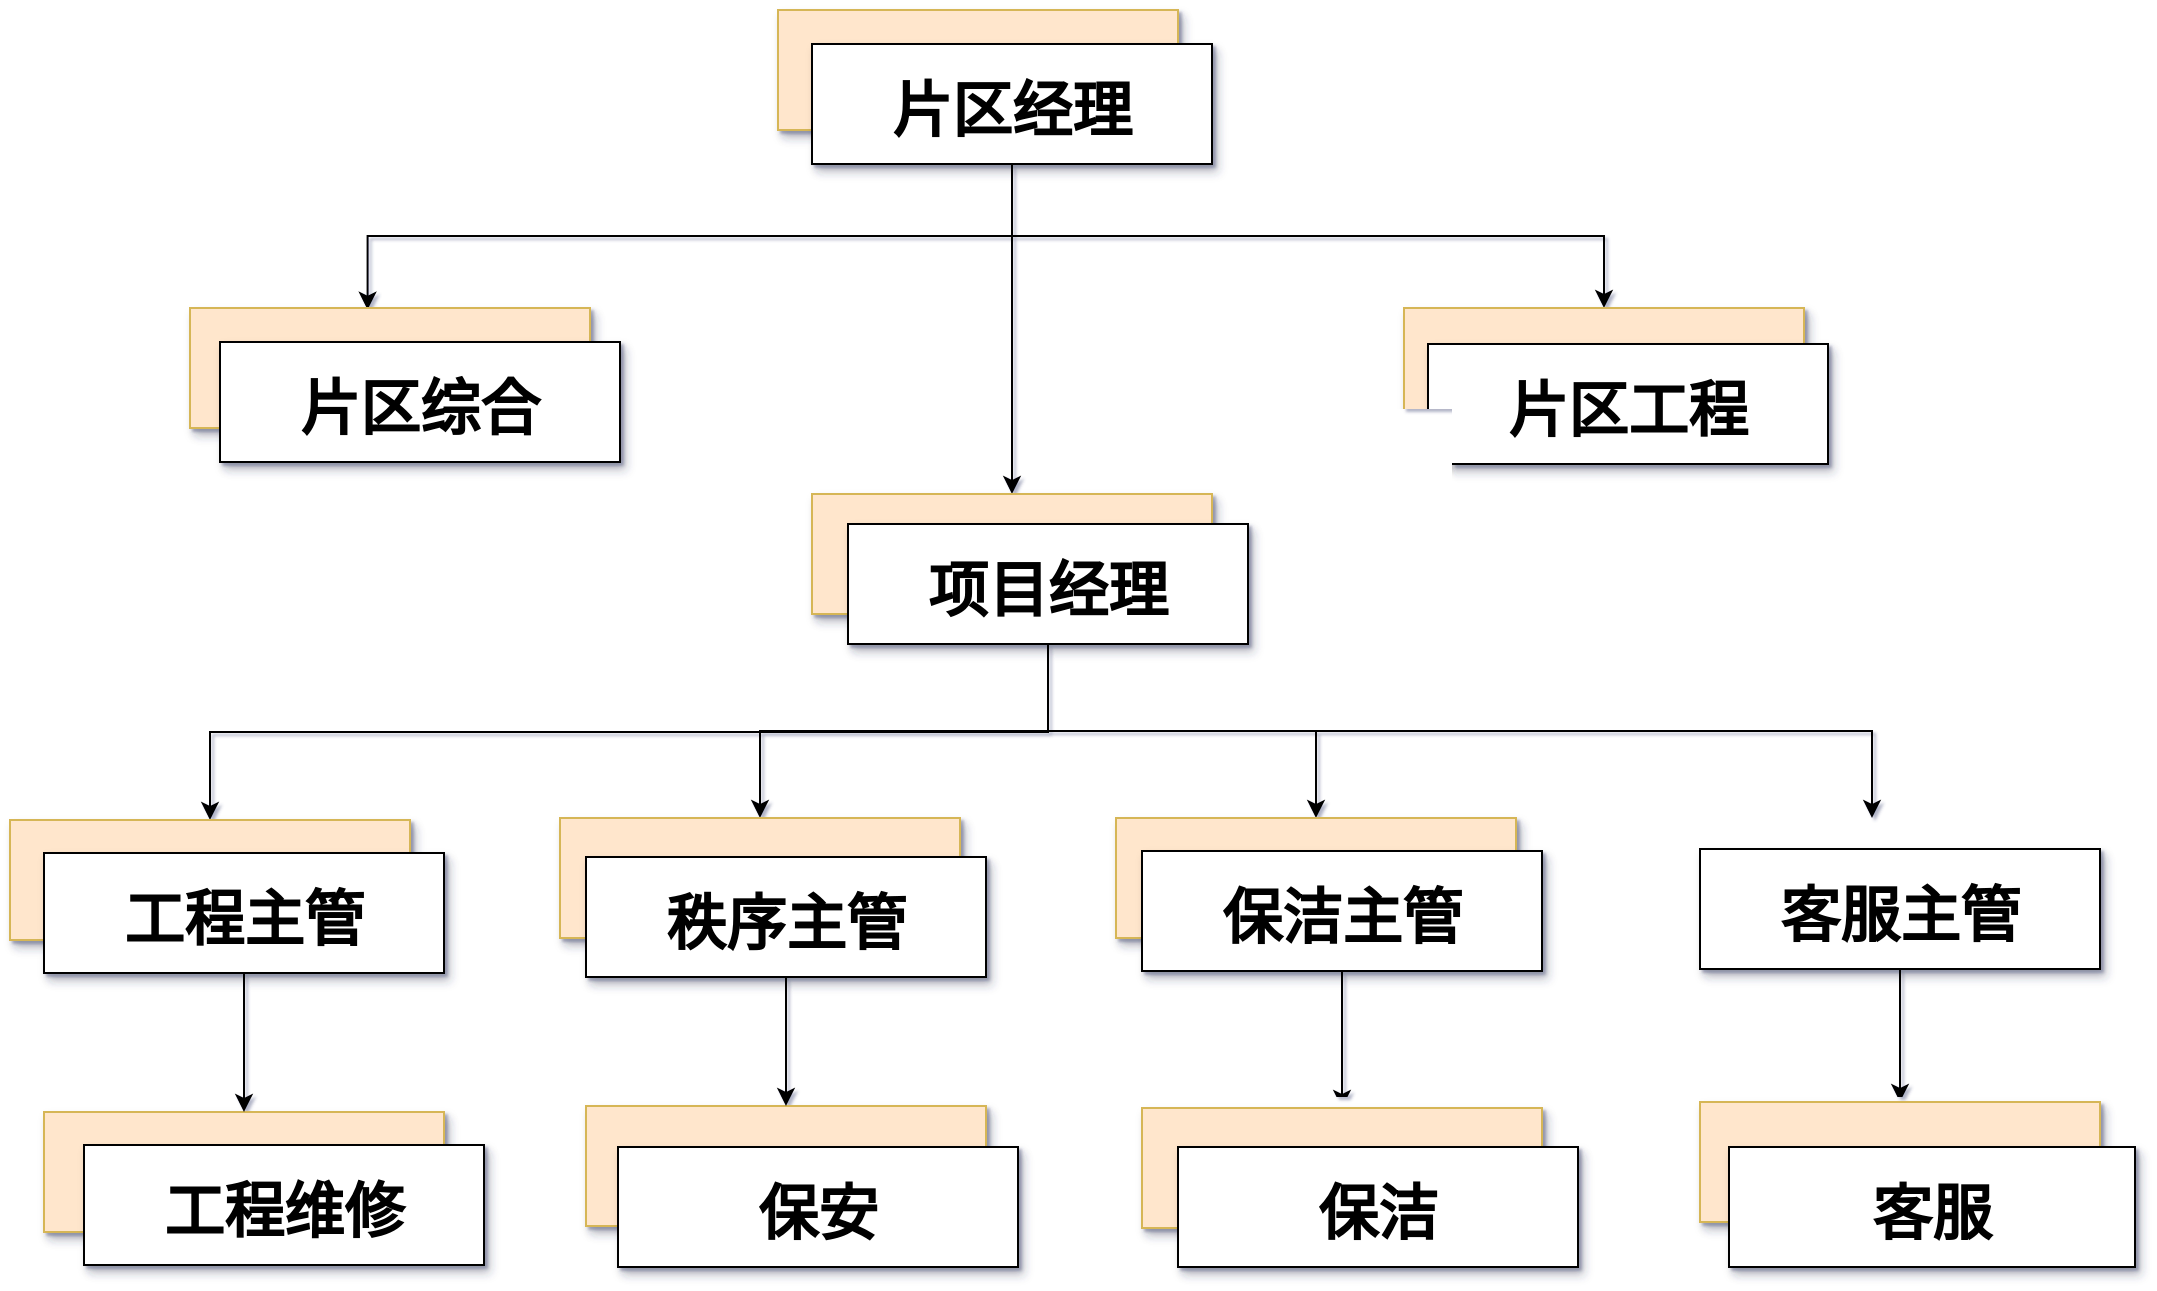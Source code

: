 <mxfile version="22.1.11" type="github" pages="2">
  <diagram name="Page-1" id="97916047-d0de-89f5-080d-49f4d83e522f">
    <mxGraphModel dx="1434" dy="738" grid="0" gridSize="10" guides="1" tooltips="1" connect="1" arrows="1" fold="1" page="1" pageScale="1.5" pageWidth="1169" pageHeight="827" background="#ffffff" math="0" shadow="1">
      <root>
        <mxCell id="0" />
        <mxCell id="1" parent="0" />
        <mxCell id="2" value="" style="rounded=0;strokeColor=#d6b656;shadow=1;fontStyle=1;fontSize=30;labelBackgroundColor=none;fillColor=#FFE6CC;" parent="1" vertex="1">
          <mxGeometry x="725" y="233" width="200" height="60" as="geometry" />
        </mxCell>
        <mxCell id="IJZoDPEaOoHRBBa0FbE8-43" style="edgeStyle=orthogonalEdgeStyle;rounded=0;orthogonalLoop=1;jettySize=auto;html=1;entryX=0.444;entryY=0.014;entryDx=0;entryDy=0;entryPerimeter=0;exitX=0.5;exitY=1;exitDx=0;exitDy=0;" parent="1" source="kt3ZQcMGdOJi0cYxaDXy-24" target="kt3ZQcMGdOJi0cYxaDXy-25" edge="1">
          <mxGeometry relative="1" as="geometry" />
        </mxCell>
        <mxCell id="IJZoDPEaOoHRBBa0FbE8-44" style="edgeStyle=orthogonalEdgeStyle;rounded=0;orthogonalLoop=1;jettySize=auto;html=1;exitX=0.5;exitY=1;exitDx=0;exitDy=0;entryX=0.5;entryY=0;entryDx=0;entryDy=0;" parent="1" source="kt3ZQcMGdOJi0cYxaDXy-24" target="kt3ZQcMGdOJi0cYxaDXy-29" edge="1">
          <mxGeometry relative="1" as="geometry" />
        </mxCell>
        <mxCell id="IJZoDPEaOoHRBBa0FbE8-45" style="edgeStyle=orthogonalEdgeStyle;rounded=0;orthogonalLoop=1;jettySize=auto;html=1;" parent="1" source="kt3ZQcMGdOJi0cYxaDXy-24" target="kt3ZQcMGdOJi0cYxaDXy-27" edge="1">
          <mxGeometry relative="1" as="geometry" />
        </mxCell>
        <mxCell id="kt3ZQcMGdOJi0cYxaDXy-24" value="片区经理" style="rounded=0;shadow=1;fontStyle=1;fontSize=30;labelBackgroundColor=none;" parent="1" vertex="1">
          <mxGeometry x="742" y="250" width="200" height="60" as="geometry" />
        </mxCell>
        <mxCell id="kt3ZQcMGdOJi0cYxaDXy-25" value="" style="rounded=0;strokeColor=#d6b656;shadow=1;fontStyle=1;fontSize=30;labelBackgroundColor=none;fillColor=#FFE6CC;" parent="1" vertex="1">
          <mxGeometry x="431" y="382" width="200" height="60" as="geometry" />
        </mxCell>
        <mxCell id="kt3ZQcMGdOJi0cYxaDXy-26" value="片区综合" style="rounded=0;shadow=1;fontStyle=1;fontSize=30;labelBackgroundColor=none;" parent="1" vertex="1">
          <mxGeometry x="446" y="399" width="200" height="60" as="geometry" />
        </mxCell>
        <mxCell id="kt3ZQcMGdOJi0cYxaDXy-27" value="" style="rounded=0;strokeColor=#d6b656;shadow=1;fontStyle=1;fontSize=30;labelBackgroundColor=none;fillColor=#FFE6CC;" parent="1" vertex="1">
          <mxGeometry x="742" y="475" width="200" height="60" as="geometry" />
        </mxCell>
        <mxCell id="IJZoDPEaOoHRBBa0FbE8-46" style="edgeStyle=orthogonalEdgeStyle;rounded=0;orthogonalLoop=1;jettySize=auto;html=1;exitX=0.5;exitY=1;exitDx=0;exitDy=0;" parent="1" source="kt3ZQcMGdOJi0cYxaDXy-28" target="kt3ZQcMGdOJi0cYxaDXy-31" edge="1">
          <mxGeometry relative="1" as="geometry" />
        </mxCell>
        <mxCell id="IJZoDPEaOoHRBBa0FbE8-47" style="edgeStyle=orthogonalEdgeStyle;rounded=0;orthogonalLoop=1;jettySize=auto;html=1;" parent="1" source="kt3ZQcMGdOJi0cYxaDXy-28" target="kt3ZQcMGdOJi0cYxaDXy-32" edge="1">
          <mxGeometry relative="1" as="geometry" />
        </mxCell>
        <mxCell id="IJZoDPEaOoHRBBa0FbE8-48" style="edgeStyle=orthogonalEdgeStyle;rounded=0;orthogonalLoop=1;jettySize=auto;html=1;" parent="1" source="kt3ZQcMGdOJi0cYxaDXy-28" target="kt3ZQcMGdOJi0cYxaDXy-33" edge="1">
          <mxGeometry relative="1" as="geometry" />
        </mxCell>
        <mxCell id="IJZoDPEaOoHRBBa0FbE8-49" style="edgeStyle=orthogonalEdgeStyle;rounded=0;orthogonalLoop=1;jettySize=auto;html=1;entryX=0.5;entryY=0;entryDx=0;entryDy=0;exitX=0.5;exitY=1;exitDx=0;exitDy=0;" parent="1" source="kt3ZQcMGdOJi0cYxaDXy-28" target="kt3ZQcMGdOJi0cYxaDXy-34" edge="1">
          <mxGeometry relative="1" as="geometry" />
        </mxCell>
        <mxCell id="kt3ZQcMGdOJi0cYxaDXy-28" value="项目经理" style="rounded=0;shadow=1;fontStyle=1;fontSize=30;labelBackgroundColor=none;" parent="1" vertex="1">
          <mxGeometry x="760" y="490" width="200" height="60" as="geometry" />
        </mxCell>
        <mxCell id="kt3ZQcMGdOJi0cYxaDXy-29" value="" style="rounded=0;strokeColor=#d6b656;shadow=1;fontStyle=1;fontSize=30;labelBackgroundColor=none;fillColor=#FFE6CC;" parent="1" vertex="1">
          <mxGeometry x="1038" y="382" width="200" height="60" as="geometry" />
        </mxCell>
        <mxCell id="kt3ZQcMGdOJi0cYxaDXy-30" value="片区工程" style="rounded=0;shadow=1;fontStyle=1;fontSize=30;labelBackgroundColor=none;" parent="1" vertex="1">
          <mxGeometry x="1050" y="400" width="200" height="60" as="geometry" />
        </mxCell>
        <mxCell id="kt3ZQcMGdOJi0cYxaDXy-31" value="" style="rounded=0;strokeColor=#d6b656;shadow=1;fontStyle=1;fontSize=30;labelBackgroundColor=none;fillColor=#FFE6CC;" parent="1" vertex="1">
          <mxGeometry x="341" y="638" width="200" height="60" as="geometry" />
        </mxCell>
        <mxCell id="kt3ZQcMGdOJi0cYxaDXy-32" value="" style="rounded=0;strokeColor=#d6b656;shadow=1;fontStyle=1;fontSize=30;labelBackgroundColor=none;fillColor=#FFE6CC;" parent="1" vertex="1">
          <mxGeometry x="616" y="637" width="200" height="60" as="geometry" />
        </mxCell>
        <mxCell id="kt3ZQcMGdOJi0cYxaDXy-33" value="" style="rounded=0;strokeColor=#d6b656;shadow=1;fontStyle=1;fontSize=30;labelBackgroundColor=none;fillColor=#FFE6CC;" parent="1" vertex="1">
          <mxGeometry x="894" y="637" width="200" height="60" as="geometry" />
        </mxCell>
        <mxCell id="kt3ZQcMGdOJi0cYxaDXy-34" value="" style="rounded=0;strokeColor=#d6b656;shadow=1;fontStyle=1;fontSize=30;labelBackgroundColor=none;fillColor=#FFE6CC;" parent="1" vertex="1">
          <mxGeometry x="1172" y="637" width="200" height="60" as="geometry" />
        </mxCell>
        <mxCell id="kt3ZQcMGdOJi0cYxaDXy-35" value="" style="rounded=0;strokeColor=#d6b656;shadow=1;fontStyle=1;fontSize=30;labelBackgroundColor=none;fillColor=#FFE6CC;" parent="1" vertex="1">
          <mxGeometry x="358" y="784" width="200" height="60" as="geometry" />
        </mxCell>
        <mxCell id="kt3ZQcMGdOJi0cYxaDXy-36" value="" style="rounded=0;strokeColor=#d6b656;shadow=1;fontStyle=1;fontSize=30;labelBackgroundColor=none;fillColor=#FFE6CC;" parent="1" vertex="1">
          <mxGeometry x="629" y="781" width="200" height="60" as="geometry" />
        </mxCell>
        <mxCell id="IJZoDPEaOoHRBBa0FbE8-24" value="" style="rounded=0;strokeColor=#d6b656;shadow=1;fontStyle=1;fontSize=30;labelBackgroundColor=none;fillColor=#FFE6CC;" parent="1" vertex="1">
          <mxGeometry x="907" y="782" width="200" height="60" as="geometry" />
        </mxCell>
        <mxCell id="IJZoDPEaOoHRBBa0FbE8-25" value="" style="rounded=0;strokeColor=#d6b656;shadow=1;fontStyle=1;fontSize=30;labelBackgroundColor=none;fillColor=#FFE6CC;" parent="1" vertex="1">
          <mxGeometry x="1186" y="779" width="200" height="60" as="geometry" />
        </mxCell>
        <mxCell id="IJZoDPEaOoHRBBa0FbE8-50" style="edgeStyle=orthogonalEdgeStyle;rounded=0;orthogonalLoop=1;jettySize=auto;html=1;exitX=0.5;exitY=1;exitDx=0;exitDy=0;" parent="1" source="IJZoDPEaOoHRBBa0FbE8-26" target="kt3ZQcMGdOJi0cYxaDXy-35" edge="1">
          <mxGeometry relative="1" as="geometry" />
        </mxCell>
        <mxCell id="IJZoDPEaOoHRBBa0FbE8-26" value="工程主管" style="rounded=0;shadow=1;fontStyle=1;fontSize=30;labelBackgroundColor=none;" parent="1" vertex="1">
          <mxGeometry x="358" y="654.5" width="200" height="60" as="geometry" />
        </mxCell>
        <mxCell id="IJZoDPEaOoHRBBa0FbE8-51" style="edgeStyle=orthogonalEdgeStyle;rounded=0;orthogonalLoop=1;jettySize=auto;html=1;exitX=0.5;exitY=1;exitDx=0;exitDy=0;" parent="1" source="IJZoDPEaOoHRBBa0FbE8-27" target="kt3ZQcMGdOJi0cYxaDXy-36" edge="1">
          <mxGeometry relative="1" as="geometry" />
        </mxCell>
        <mxCell id="IJZoDPEaOoHRBBa0FbE8-27" value="秩序主管" style="rounded=0;shadow=1;fontStyle=1;fontSize=30;labelBackgroundColor=none;" parent="1" vertex="1">
          <mxGeometry x="629" y="656.5" width="200" height="60" as="geometry" />
        </mxCell>
        <mxCell id="IJZoDPEaOoHRBBa0FbE8-52" style="edgeStyle=orthogonalEdgeStyle;rounded=0;orthogonalLoop=1;jettySize=auto;html=1;exitX=0.5;exitY=1;exitDx=0;exitDy=0;" parent="1" source="IJZoDPEaOoHRBBa0FbE8-28" target="IJZoDPEaOoHRBBa0FbE8-24" edge="1">
          <mxGeometry relative="1" as="geometry" />
        </mxCell>
        <mxCell id="IJZoDPEaOoHRBBa0FbE8-28" value="保洁主管" style="rounded=0;shadow=1;fontStyle=1;fontSize=30;labelBackgroundColor=none;" parent="1" vertex="1">
          <mxGeometry x="907" y="653.5" width="200" height="60" as="geometry" />
        </mxCell>
        <mxCell id="IJZoDPEaOoHRBBa0FbE8-53" style="edgeStyle=orthogonalEdgeStyle;rounded=0;orthogonalLoop=1;jettySize=auto;html=1;exitX=0.5;exitY=1;exitDx=0;exitDy=0;entryX=0.5;entryY=0;entryDx=0;entryDy=0;" parent="1" source="IJZoDPEaOoHRBBa0FbE8-29" target="IJZoDPEaOoHRBBa0FbE8-25" edge="1">
          <mxGeometry relative="1" as="geometry" />
        </mxCell>
        <mxCell id="IJZoDPEaOoHRBBa0FbE8-29" value="客服主管" style="rounded=0;shadow=1;fontStyle=1;fontSize=30;labelBackgroundColor=none;" parent="1" vertex="1">
          <mxGeometry x="1186" y="652.5" width="200" height="60" as="geometry" />
        </mxCell>
        <mxCell id="IJZoDPEaOoHRBBa0FbE8-30" value="工程维修" style="rounded=0;shadow=1;fontStyle=1;fontSize=30;labelBackgroundColor=none;" parent="1" vertex="1">
          <mxGeometry x="378" y="800.5" width="200" height="60" as="geometry" />
        </mxCell>
        <mxCell id="IJZoDPEaOoHRBBa0FbE8-31" value="保安" style="rounded=0;shadow=1;fontStyle=1;fontSize=30;labelBackgroundColor=none;" parent="1" vertex="1">
          <mxGeometry x="645" y="801.5" width="200" height="60" as="geometry" />
        </mxCell>
        <mxCell id="IJZoDPEaOoHRBBa0FbE8-32" value="保洁" style="rounded=0;shadow=1;fontStyle=1;fontSize=30;labelBackgroundColor=none;" parent="1" vertex="1">
          <mxGeometry x="925" y="801.5" width="200" height="60" as="geometry" />
        </mxCell>
        <mxCell id="IJZoDPEaOoHRBBa0FbE8-33" value="客服" style="rounded=0;shadow=1;fontStyle=1;fontSize=30;labelBackgroundColor=none;" parent="1" vertex="1">
          <mxGeometry x="1200.5" y="801.5" width="203" height="60" as="geometry" />
        </mxCell>
      </root>
    </mxGraphModel>
  </diagram>
  <diagram name="Copy of Page-1" id="z8UtMfipIinEfuoaJy0E">
    <mxGraphModel dx="2390" dy="1230" grid="0" gridSize="10" guides="1" tooltips="1" connect="1" arrows="1" fold="1" page="1" pageScale="1.5" pageWidth="1169" pageHeight="827" background="#ffffff" math="0" shadow="1">
      <root>
        <mxCell id="zp4qPenRnsqQwFQyKUi3-0" />
        <mxCell id="zp4qPenRnsqQwFQyKUi3-1" parent="zp4qPenRnsqQwFQyKUi3-0" />
        <mxCell id="zp4qPenRnsqQwFQyKUi3-2" value="" style="rounded=0;strokeColor=#d6b656;shadow=1;fontStyle=1;fontSize=30;labelBackgroundColor=none;fillColor=#FFE6CC;" vertex="1" parent="zp4qPenRnsqQwFQyKUi3-1">
          <mxGeometry x="738" y="159" width="200" height="60" as="geometry" />
        </mxCell>
        <mxCell id="zp4qPenRnsqQwFQyKUi3-3" style="edgeStyle=orthogonalEdgeStyle;rounded=0;orthogonalLoop=1;jettySize=auto;html=1;entryX=0.444;entryY=0.014;entryDx=0;entryDy=0;entryPerimeter=0;exitX=0.5;exitY=1;exitDx=0;exitDy=0;" edge="1" parent="zp4qPenRnsqQwFQyKUi3-1" source="zp4qPenRnsqQwFQyKUi3-6" target="zp4qPenRnsqQwFQyKUi3-7">
          <mxGeometry relative="1" as="geometry" />
        </mxCell>
        <mxCell id="zp4qPenRnsqQwFQyKUi3-4" style="edgeStyle=orthogonalEdgeStyle;rounded=0;orthogonalLoop=1;jettySize=auto;html=1;exitX=0.5;exitY=1;exitDx=0;exitDy=0;entryX=0.5;entryY=0;entryDx=0;entryDy=0;" edge="1" parent="zp4qPenRnsqQwFQyKUi3-1" source="zp4qPenRnsqQwFQyKUi3-6" target="zp4qPenRnsqQwFQyKUi3-15">
          <mxGeometry relative="1" as="geometry" />
        </mxCell>
        <mxCell id="zp4qPenRnsqQwFQyKUi3-5" style="edgeStyle=orthogonalEdgeStyle;rounded=0;orthogonalLoop=1;jettySize=auto;html=1;" edge="1" parent="zp4qPenRnsqQwFQyKUi3-1" source="zp4qPenRnsqQwFQyKUi3-6" target="zp4qPenRnsqQwFQyKUi3-9">
          <mxGeometry relative="1" as="geometry" />
        </mxCell>
        <mxCell id="zp4qPenRnsqQwFQyKUi3-6" value="片区经理" style="rounded=0;shadow=1;fontStyle=1;fontSize=30;labelBackgroundColor=none;" vertex="1" parent="zp4qPenRnsqQwFQyKUi3-1">
          <mxGeometry x="755" y="176" width="200" height="60" as="geometry" />
        </mxCell>
        <mxCell id="zp4qPenRnsqQwFQyKUi3-7" value="" style="rounded=0;strokeColor=#d6b656;shadow=1;fontStyle=1;fontSize=30;labelBackgroundColor=none;fillColor=#FFE6CC;" vertex="1" parent="zp4qPenRnsqQwFQyKUi3-1">
          <mxGeometry x="444" y="308" width="200" height="60" as="geometry" />
        </mxCell>
        <mxCell id="zp4qPenRnsqQwFQyKUi3-8" value="片区综合" style="rounded=0;shadow=1;fontStyle=1;fontSize=30;labelBackgroundColor=none;" vertex="1" parent="zp4qPenRnsqQwFQyKUi3-1">
          <mxGeometry x="459" y="325" width="200" height="60" as="geometry" />
        </mxCell>
        <mxCell id="zp4qPenRnsqQwFQyKUi3-9" value="" style="rounded=0;strokeColor=#d6b656;shadow=1;fontStyle=1;fontSize=30;labelBackgroundColor=none;fillColor=#FFE6CC;" vertex="1" parent="zp4qPenRnsqQwFQyKUi3-1">
          <mxGeometry x="755" y="401" width="200" height="60" as="geometry" />
        </mxCell>
        <mxCell id="zp4qPenRnsqQwFQyKUi3-10" style="edgeStyle=orthogonalEdgeStyle;rounded=0;orthogonalLoop=1;jettySize=auto;html=1;exitX=0.5;exitY=1;exitDx=0;exitDy=0;" edge="1" parent="zp4qPenRnsqQwFQyKUi3-1" source="zp4qPenRnsqQwFQyKUi3-14" target="zp4qPenRnsqQwFQyKUi3-17">
          <mxGeometry relative="1" as="geometry" />
        </mxCell>
        <mxCell id="ecPbfTNZlZEgUNeXP8Yn-15" style="edgeStyle=orthogonalEdgeStyle;rounded=0;orthogonalLoop=1;jettySize=auto;html=1;entryX=0.5;entryY=0;entryDx=0;entryDy=0;exitX=0.5;exitY=1;exitDx=0;exitDy=0;" edge="1" parent="zp4qPenRnsqQwFQyKUi3-1" source="zp4qPenRnsqQwFQyKUi3-14" target="ecPbfTNZlZEgUNeXP8Yn-0">
          <mxGeometry relative="1" as="geometry" />
        </mxCell>
        <mxCell id="ecPbfTNZlZEgUNeXP8Yn-16" style="edgeStyle=orthogonalEdgeStyle;rounded=0;orthogonalLoop=1;jettySize=auto;html=1;entryX=0.5;entryY=0;entryDx=0;entryDy=0;exitX=0.5;exitY=1;exitDx=0;exitDy=0;" edge="1" parent="zp4qPenRnsqQwFQyKUi3-1" source="zp4qPenRnsqQwFQyKUi3-14" target="ecPbfTNZlZEgUNeXP8Yn-2">
          <mxGeometry relative="1" as="geometry" />
        </mxCell>
        <mxCell id="ecPbfTNZlZEgUNeXP8Yn-17" style="edgeStyle=orthogonalEdgeStyle;rounded=0;orthogonalLoop=1;jettySize=auto;html=1;entryX=0.5;entryY=0;entryDx=0;entryDy=0;exitX=0.5;exitY=1;exitDx=0;exitDy=0;" edge="1" parent="zp4qPenRnsqQwFQyKUi3-1" source="zp4qPenRnsqQwFQyKUi3-14" target="ecPbfTNZlZEgUNeXP8Yn-4">
          <mxGeometry relative="1" as="geometry" />
        </mxCell>
        <mxCell id="zp4qPenRnsqQwFQyKUi3-14" value="项目经理" style="rounded=0;shadow=1;fontStyle=1;fontSize=30;labelBackgroundColor=none;" vertex="1" parent="zp4qPenRnsqQwFQyKUi3-1">
          <mxGeometry x="773" y="416" width="200" height="60" as="geometry" />
        </mxCell>
        <mxCell id="zp4qPenRnsqQwFQyKUi3-15" value="" style="rounded=0;strokeColor=#d6b656;shadow=1;fontStyle=1;fontSize=30;labelBackgroundColor=none;fillColor=#FFE6CC;" vertex="1" parent="zp4qPenRnsqQwFQyKUi3-1">
          <mxGeometry x="1051" y="308" width="200" height="60" as="geometry" />
        </mxCell>
        <mxCell id="zp4qPenRnsqQwFQyKUi3-16" value="片区工程" style="rounded=0;shadow=1;fontStyle=1;fontSize=30;labelBackgroundColor=none;" vertex="1" parent="zp4qPenRnsqQwFQyKUi3-1">
          <mxGeometry x="1063" y="326" width="200" height="60" as="geometry" />
        </mxCell>
        <mxCell id="zp4qPenRnsqQwFQyKUi3-17" value="" style="rounded=0;strokeColor=#d6b656;shadow=1;fontStyle=1;fontSize=30;labelBackgroundColor=none;fillColor=#FFE6CC;" vertex="1" parent="zp4qPenRnsqQwFQyKUi3-1">
          <mxGeometry x="359" y="597" width="75" height="180" as="geometry" />
        </mxCell>
        <mxCell id="ecPbfTNZlZEgUNeXP8Yn-18" style="edgeStyle=orthogonalEdgeStyle;rounded=0;orthogonalLoop=1;jettySize=auto;html=1;exitX=0.5;exitY=1;exitDx=0;exitDy=0;" edge="1" parent="zp4qPenRnsqQwFQyKUi3-1" source="zp4qPenRnsqQwFQyKUi3-26" target="ecPbfTNZlZEgUNeXP8Yn-6">
          <mxGeometry relative="1" as="geometry" />
        </mxCell>
        <mxCell id="zp4qPenRnsqQwFQyKUi3-26" value="工&#xa;程&#xa;主&#xa;管" style="rounded=0;shadow=1;fontStyle=1;fontSize=30;labelBackgroundColor=none;" vertex="1" parent="zp4qPenRnsqQwFQyKUi3-1">
          <mxGeometry x="376" y="613.5" width="74" height="167.5" as="geometry" />
        </mxCell>
        <mxCell id="ecPbfTNZlZEgUNeXP8Yn-0" value="" style="rounded=0;strokeColor=#d6b656;shadow=1;fontStyle=1;fontSize=30;labelBackgroundColor=none;fillColor=#FFE6CC;" vertex="1" parent="zp4qPenRnsqQwFQyKUi3-1">
          <mxGeometry x="692.5" y="594" width="75" height="180" as="geometry" />
        </mxCell>
        <mxCell id="ecPbfTNZlZEgUNeXP8Yn-19" style="edgeStyle=orthogonalEdgeStyle;rounded=0;orthogonalLoop=1;jettySize=auto;html=1;exitX=0.5;exitY=1;exitDx=0;exitDy=0;entryX=0.5;entryY=0;entryDx=0;entryDy=0;" edge="1" parent="zp4qPenRnsqQwFQyKUi3-1" source="ecPbfTNZlZEgUNeXP8Yn-1" target="ecPbfTNZlZEgUNeXP8Yn-8">
          <mxGeometry relative="1" as="geometry" />
        </mxCell>
        <mxCell id="ecPbfTNZlZEgUNeXP8Yn-1" value="秩&#xa;序&#xa;主&#xa;管" style="rounded=0;shadow=1;fontStyle=1;fontSize=30;labelBackgroundColor=none;" vertex="1" parent="zp4qPenRnsqQwFQyKUi3-1">
          <mxGeometry x="709.5" y="610.5" width="74" height="167.5" as="geometry" />
        </mxCell>
        <mxCell id="ecPbfTNZlZEgUNeXP8Yn-2" value="" style="rounded=0;strokeColor=#d6b656;shadow=1;fontStyle=1;fontSize=30;labelBackgroundColor=none;fillColor=#FFE6CC;" vertex="1" parent="zp4qPenRnsqQwFQyKUi3-1">
          <mxGeometry x="977" y="595" width="75" height="180" as="geometry" />
        </mxCell>
        <mxCell id="ecPbfTNZlZEgUNeXP8Yn-20" style="edgeStyle=orthogonalEdgeStyle;rounded=0;orthogonalLoop=1;jettySize=auto;html=1;exitX=0.5;exitY=1;exitDx=0;exitDy=0;entryX=0.5;entryY=0;entryDx=0;entryDy=0;" edge="1" parent="zp4qPenRnsqQwFQyKUi3-1" source="ecPbfTNZlZEgUNeXP8Yn-3" target="ecPbfTNZlZEgUNeXP8Yn-11">
          <mxGeometry relative="1" as="geometry" />
        </mxCell>
        <mxCell id="ecPbfTNZlZEgUNeXP8Yn-3" value="保&#xa;洁&#xa;主&#xa;管" style="rounded=0;shadow=1;fontStyle=1;fontSize=30;labelBackgroundColor=none;" vertex="1" parent="zp4qPenRnsqQwFQyKUi3-1">
          <mxGeometry x="994" y="611.5" width="74" height="167.5" as="geometry" />
        </mxCell>
        <mxCell id="ecPbfTNZlZEgUNeXP8Yn-4" value="" style="rounded=0;strokeColor=#d6b656;shadow=1;fontStyle=1;fontSize=30;labelBackgroundColor=none;fillColor=#FFE6CC;" vertex="1" parent="zp4qPenRnsqQwFQyKUi3-1">
          <mxGeometry x="1251" y="595" width="75" height="180" as="geometry" />
        </mxCell>
        <mxCell id="ecPbfTNZlZEgUNeXP8Yn-21" style="edgeStyle=orthogonalEdgeStyle;rounded=0;orthogonalLoop=1;jettySize=auto;html=1;exitX=0.5;exitY=1;exitDx=0;exitDy=0;entryX=0.5;entryY=0;entryDx=0;entryDy=0;" edge="1" parent="zp4qPenRnsqQwFQyKUi3-1" source="ecPbfTNZlZEgUNeXP8Yn-5" target="ecPbfTNZlZEgUNeXP8Yn-13">
          <mxGeometry relative="1" as="geometry" />
        </mxCell>
        <mxCell id="ecPbfTNZlZEgUNeXP8Yn-5" value="客&#xa;服&#xa;主&#xa;管" style="rounded=0;shadow=1;fontStyle=1;fontSize=30;labelBackgroundColor=none;" vertex="1" parent="zp4qPenRnsqQwFQyKUi3-1">
          <mxGeometry x="1268" y="611.5" width="74" height="167.5" as="geometry" />
        </mxCell>
        <mxCell id="ecPbfTNZlZEgUNeXP8Yn-6" value="" style="rounded=0;strokeColor=#d6b656;shadow=1;fontStyle=1;fontSize=30;labelBackgroundColor=none;fillColor=#FFE6CC;" vertex="1" parent="zp4qPenRnsqQwFQyKUi3-1">
          <mxGeometry x="376" y="888.5" width="75" height="180" as="geometry" />
        </mxCell>
        <mxCell id="ecPbfTNZlZEgUNeXP8Yn-7" value="工&#xa;程&#xa;维&#xa;修" style="rounded=0;shadow=1;fontStyle=1;fontSize=30;labelBackgroundColor=none;" vertex="1" parent="zp4qPenRnsqQwFQyKUi3-1">
          <mxGeometry x="393" y="905" width="74" height="167.5" as="geometry" />
        </mxCell>
        <mxCell id="ecPbfTNZlZEgUNeXP8Yn-8" value="" style="rounded=0;strokeColor=#d6b656;shadow=1;fontStyle=1;fontSize=30;labelBackgroundColor=none;fillColor=#FFE6CC;" vertex="1" parent="zp4qPenRnsqQwFQyKUi3-1">
          <mxGeometry x="708" y="890" width="75" height="180" as="geometry" />
        </mxCell>
        <mxCell id="ecPbfTNZlZEgUNeXP8Yn-9" value="保&#xa;&#xa;&#xa;安" style="rounded=0;shadow=1;fontStyle=1;fontSize=30;labelBackgroundColor=none;" vertex="1" parent="zp4qPenRnsqQwFQyKUi3-1">
          <mxGeometry x="725" y="906.5" width="74" height="167.5" as="geometry" />
        </mxCell>
        <mxCell id="ecPbfTNZlZEgUNeXP8Yn-11" value="" style="rounded=0;strokeColor=#d6b656;shadow=1;fontStyle=1;fontSize=30;labelBackgroundColor=none;fillColor=#FFE6CC;" vertex="1" parent="zp4qPenRnsqQwFQyKUi3-1">
          <mxGeometry x="994" y="886.5" width="75" height="180" as="geometry" />
        </mxCell>
        <mxCell id="ecPbfTNZlZEgUNeXP8Yn-12" value="保&#xa;&#xa;&#xa;洁" style="rounded=0;shadow=1;fontStyle=1;fontSize=30;labelBackgroundColor=none;" vertex="1" parent="zp4qPenRnsqQwFQyKUi3-1">
          <mxGeometry x="1011" y="903" width="74" height="167.5" as="geometry" />
        </mxCell>
        <mxCell id="ecPbfTNZlZEgUNeXP8Yn-13" value="" style="rounded=0;strokeColor=#d6b656;shadow=1;fontStyle=1;fontSize=30;labelBackgroundColor=none;fillColor=#FFE6CC;" vertex="1" parent="zp4qPenRnsqQwFQyKUi3-1">
          <mxGeometry x="1268" y="887.5" width="75" height="180" as="geometry" />
        </mxCell>
        <mxCell id="ecPbfTNZlZEgUNeXP8Yn-14" value="客&#xa;&#xa;&#xa;服" style="rounded=0;shadow=1;fontStyle=1;fontSize=30;labelBackgroundColor=none;" vertex="1" parent="zp4qPenRnsqQwFQyKUi3-1">
          <mxGeometry x="1285" y="904" width="74" height="167.5" as="geometry" />
        </mxCell>
      </root>
    </mxGraphModel>
  </diagram>
</mxfile>
